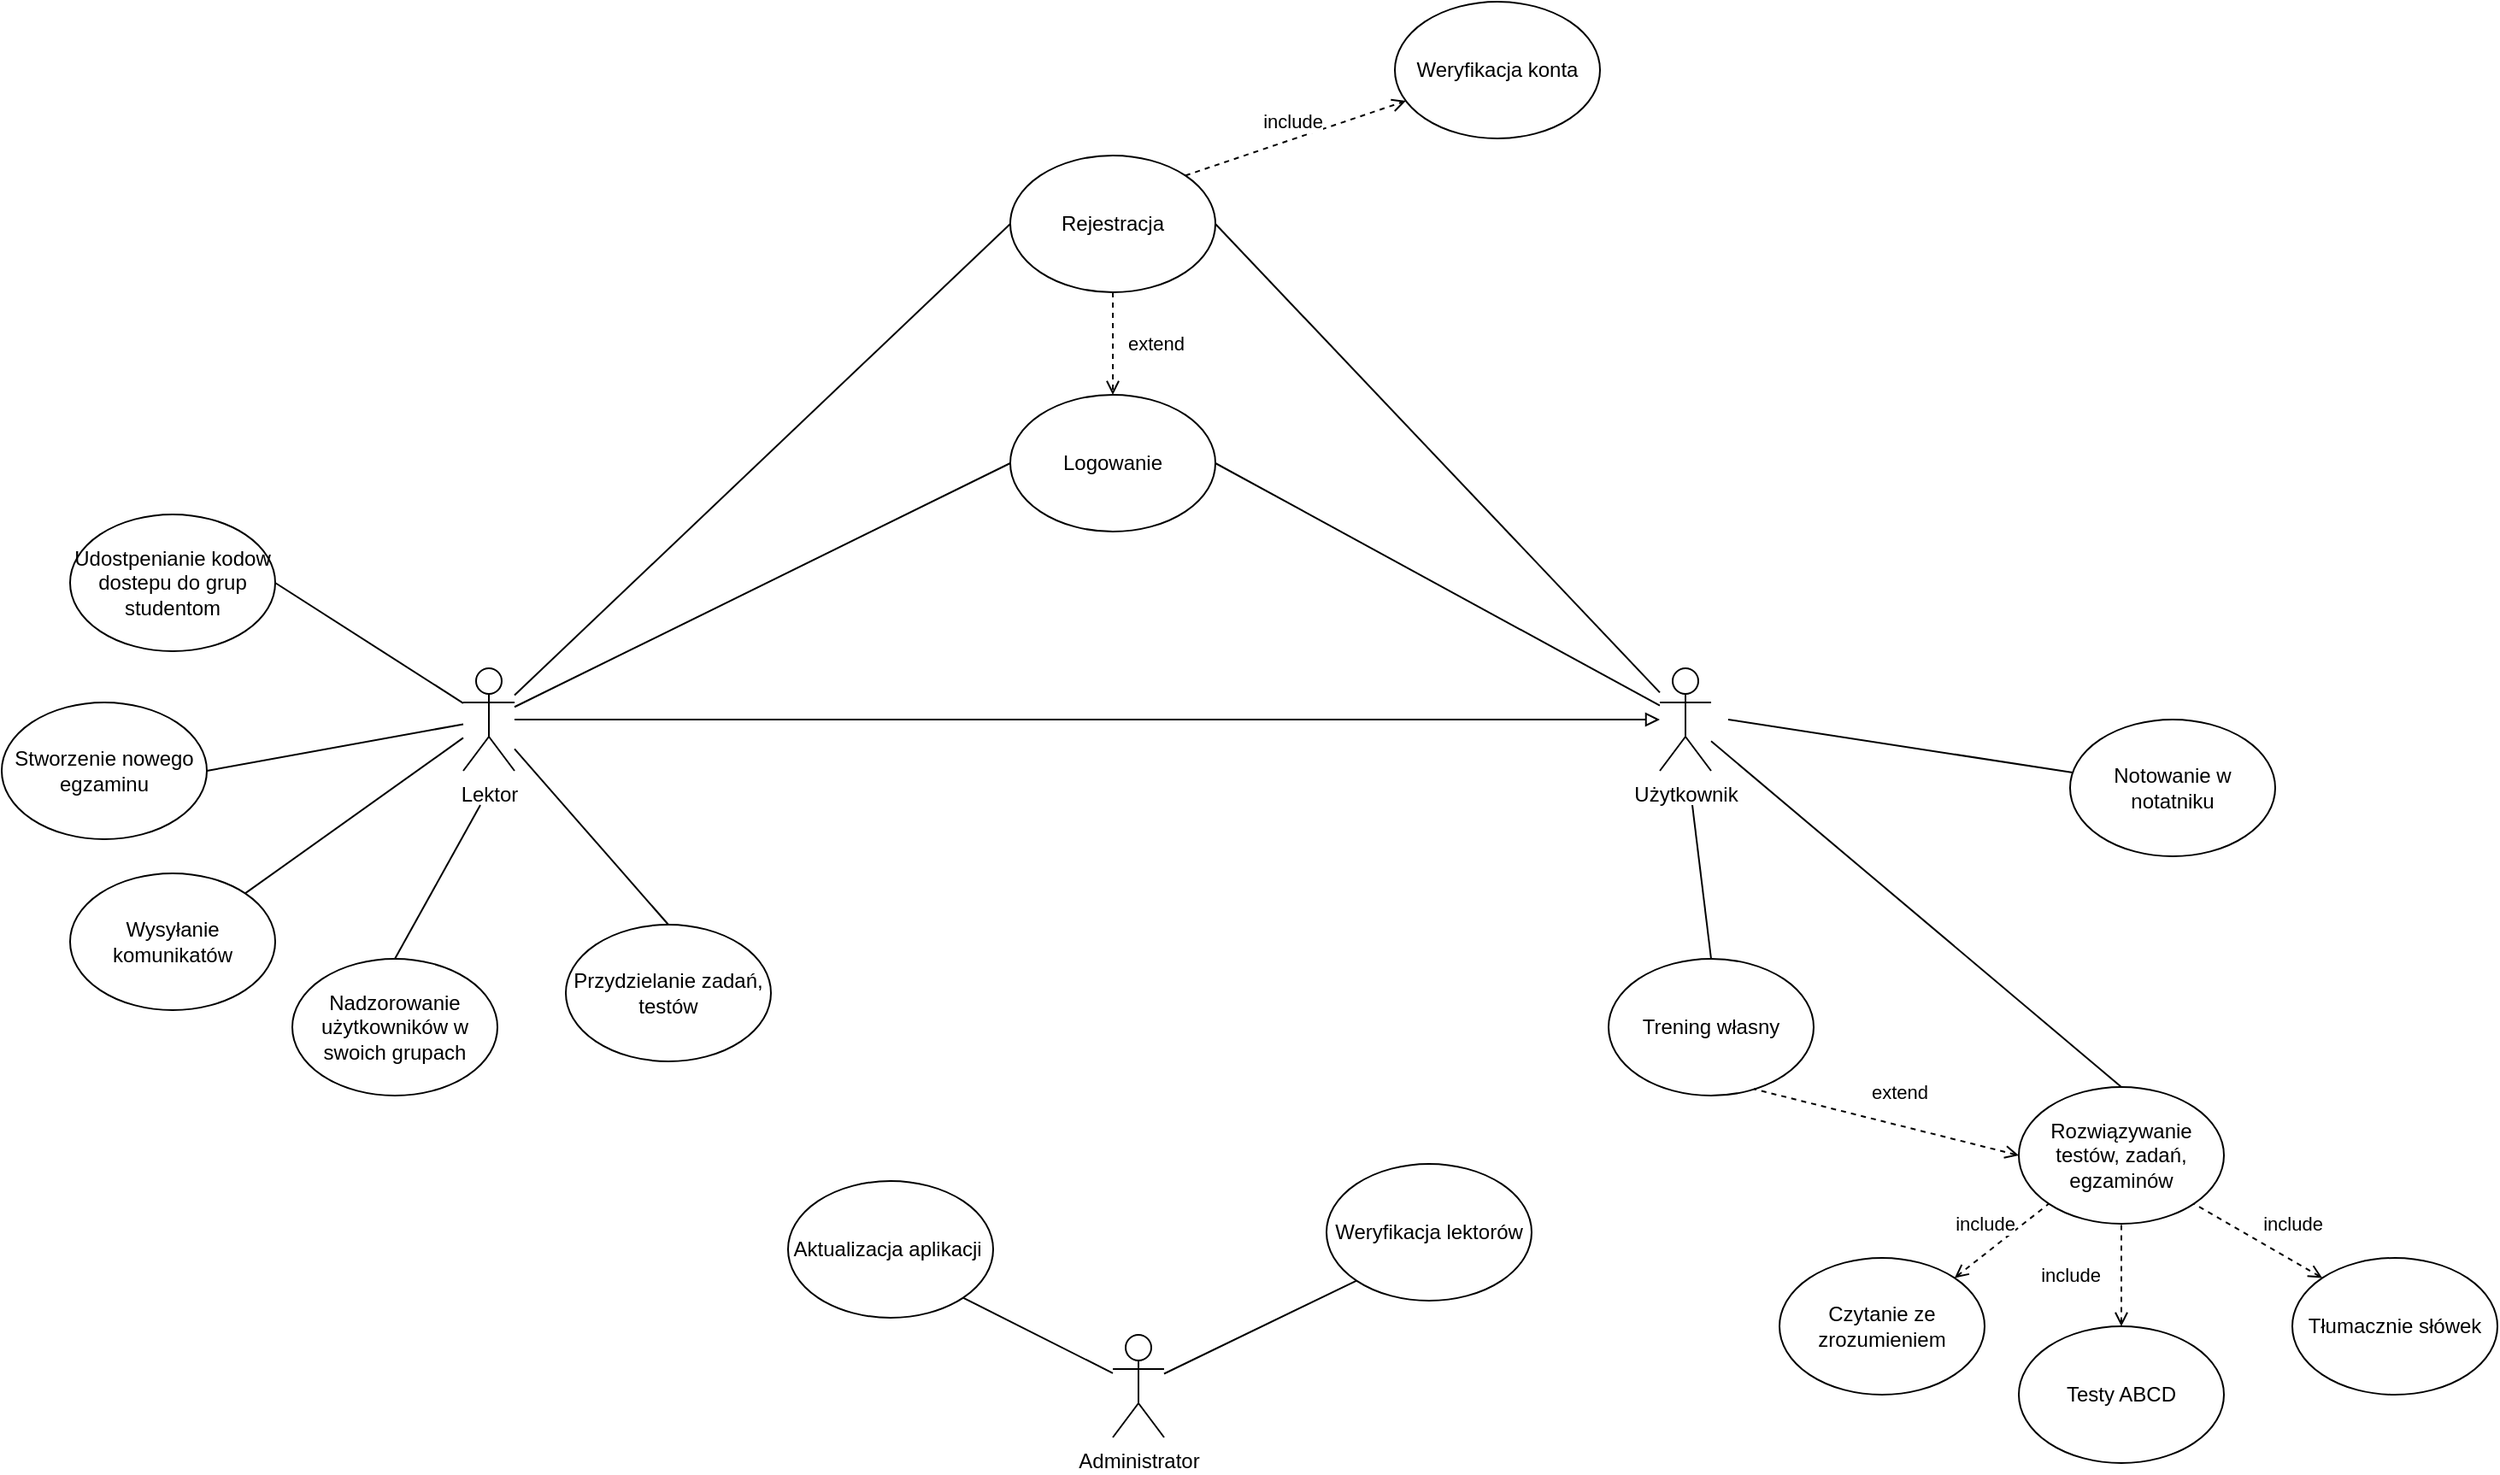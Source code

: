 <mxfile version="13.8.1" type="device"><diagram id="C5RBs43oDa-KdzZeNtuy" name="Page-1"><mxGraphModel dx="2310" dy="829" grid="1" gridSize="10" guides="1" tooltips="1" connect="1" arrows="1" fold="1" page="1" pageScale="1" pageWidth="827" pageHeight="1169" background="none" math="0" shadow="0"><root><mxCell id="WIyWlLk6GJQsqaUBKTNV-0"/><mxCell id="WIyWlLk6GJQsqaUBKTNV-1" parent="WIyWlLk6GJQsqaUBKTNV-0"/><mxCell id="575LwKFiR8aSmV9PIqPq-1" value="Lektor" style="shape=umlActor;verticalLabelPosition=bottom;verticalAlign=top;html=1;outlineConnect=0;" parent="WIyWlLk6GJQsqaUBKTNV-1" vertex="1"><mxGeometry x="70" y="460" width="30" height="60" as="geometry"/></mxCell><mxCell id="575LwKFiR8aSmV9PIqPq-2" value="Użytkownik" style="shape=umlActor;verticalLabelPosition=bottom;verticalAlign=top;html=1;outlineConnect=0;" parent="WIyWlLk6GJQsqaUBKTNV-1" vertex="1"><mxGeometry x="770" y="460" width="30" height="60" as="geometry"/></mxCell><mxCell id="575LwKFiR8aSmV9PIqPq-7" value="Rozwiązywanie testów, zadań, egzaminów" style="ellipse;whiteSpace=wrap;html=1;" parent="WIyWlLk6GJQsqaUBKTNV-1" vertex="1"><mxGeometry x="980" y="705" width="120" height="80" as="geometry"/></mxCell><mxCell id="575LwKFiR8aSmV9PIqPq-8" value="Przydzielanie zadań, testów" style="ellipse;whiteSpace=wrap;html=1;" parent="WIyWlLk6GJQsqaUBKTNV-1" vertex="1"><mxGeometry x="130" y="610" width="120" height="80" as="geometry"/></mxCell><mxCell id="575LwKFiR8aSmV9PIqPq-9" value="Wysyłanie komunikatów" style="ellipse;whiteSpace=wrap;html=1;" parent="WIyWlLk6GJQsqaUBKTNV-1" vertex="1"><mxGeometry x="-160" y="580" width="120" height="80" as="geometry"/></mxCell><mxCell id="575LwKFiR8aSmV9PIqPq-10" value="Notowanie w notatniku" style="ellipse;whiteSpace=wrap;html=1;" parent="WIyWlLk6GJQsqaUBKTNV-1" vertex="1"><mxGeometry x="1010" y="490" width="120" height="80" as="geometry"/></mxCell><mxCell id="575LwKFiR8aSmV9PIqPq-11" value="Udostpenianie kodow dostepu do grup studentom" style="ellipse;whiteSpace=wrap;html=1;" parent="WIyWlLk6GJQsqaUBKTNV-1" vertex="1"><mxGeometry x="-160" y="370" width="120" height="80" as="geometry"/></mxCell><mxCell id="575LwKFiR8aSmV9PIqPq-12" value="Nadzorowanie użytkowników w swoich grupach" style="ellipse;whiteSpace=wrap;html=1;" parent="WIyWlLk6GJQsqaUBKTNV-1" vertex="1"><mxGeometry x="-30" y="630" width="120" height="80" as="geometry"/></mxCell><mxCell id="575LwKFiR8aSmV9PIqPq-13" value="Trening własny" style="ellipse;whiteSpace=wrap;html=1;" parent="WIyWlLk6GJQsqaUBKTNV-1" vertex="1"><mxGeometry x="740" y="630" width="120" height="80" as="geometry"/></mxCell><mxCell id="575LwKFiR8aSmV9PIqPq-14" value="Weryfikacja konta" style="ellipse;whiteSpace=wrap;html=1;" parent="WIyWlLk6GJQsqaUBKTNV-1" vertex="1"><mxGeometry x="615" y="70" width="120" height="80" as="geometry"/></mxCell><mxCell id="575LwKFiR8aSmV9PIqPq-15" value="Czytanie ze zrozumieniem" style="ellipse;whiteSpace=wrap;html=1;" parent="WIyWlLk6GJQsqaUBKTNV-1" vertex="1"><mxGeometry x="840" y="805" width="120" height="80" as="geometry"/></mxCell><mxCell id="575LwKFiR8aSmV9PIqPq-16" value="Stworzenie nowego egzaminu" style="ellipse;whiteSpace=wrap;html=1;" parent="WIyWlLk6GJQsqaUBKTNV-1" vertex="1"><mxGeometry x="-200" y="480" width="120" height="80" as="geometry"/></mxCell><mxCell id="575LwKFiR8aSmV9PIqPq-17" value="Tłumacznie słówek" style="ellipse;whiteSpace=wrap;html=1;" parent="WIyWlLk6GJQsqaUBKTNV-1" vertex="1"><mxGeometry x="1140" y="805" width="120" height="80" as="geometry"/></mxCell><mxCell id="575LwKFiR8aSmV9PIqPq-18" value="Testy ABCD" style="ellipse;whiteSpace=wrap;html=1;" parent="WIyWlLk6GJQsqaUBKTNV-1" vertex="1"><mxGeometry x="980" y="845" width="120" height="80" as="geometry"/></mxCell><mxCell id="C17mWk3ZUxRZU4upkVaY-0" value="Administrator" style="shape=umlActor;verticalLabelPosition=bottom;verticalAlign=top;html=1;outlineConnect=0;" vertex="1" parent="WIyWlLk6GJQsqaUBKTNV-1"><mxGeometry x="450" y="850" width="30" height="60" as="geometry"/></mxCell><mxCell id="C17mWk3ZUxRZU4upkVaY-5" value="extend" style="edgeStyle=orthogonalEdgeStyle;rounded=0;orthogonalLoop=1;jettySize=auto;html=1;dashed=1;endArrow=open;endFill=0;exitX=0.5;exitY=1;exitDx=0;exitDy=0;entryX=0.5;entryY=0;entryDx=0;entryDy=0;" edge="1" parent="WIyWlLk6GJQsqaUBKTNV-1" source="C17mWk3ZUxRZU4upkVaY-1" target="C17mWk3ZUxRZU4upkVaY-4"><mxGeometry y="25" relative="1" as="geometry"><mxPoint x="450" y="260" as="sourcePoint"/><mxPoint x="450" y="290" as="targetPoint"/><Array as="points"/><mxPoint as="offset"/></mxGeometry></mxCell><mxCell id="C17mWk3ZUxRZU4upkVaY-1" value="Rejestracja" style="ellipse;whiteSpace=wrap;html=1;" vertex="1" parent="WIyWlLk6GJQsqaUBKTNV-1"><mxGeometry x="390" y="160" width="120" height="80" as="geometry"/></mxCell><mxCell id="C17mWk3ZUxRZU4upkVaY-4" value="Logowanie" style="ellipse;whiteSpace=wrap;html=1;" vertex="1" parent="WIyWlLk6GJQsqaUBKTNV-1"><mxGeometry x="390" y="300" width="120" height="80" as="geometry"/></mxCell><mxCell id="C17mWk3ZUxRZU4upkVaY-12" value="" style="endArrow=none;html=1;entryX=0;entryY=0.5;entryDx=0;entryDy=0;" edge="1" parent="WIyWlLk6GJQsqaUBKTNV-1" source="575LwKFiR8aSmV9PIqPq-1" target="C17mWk3ZUxRZU4upkVaY-4"><mxGeometry width="50" height="50" relative="1" as="geometry"><mxPoint x="200" y="610" as="sourcePoint"/><mxPoint x="250" y="560" as="targetPoint"/></mxGeometry></mxCell><mxCell id="C17mWk3ZUxRZU4upkVaY-14" value="" style="endArrow=none;html=1;exitX=1;exitY=0.5;exitDx=0;exitDy=0;" edge="1" parent="WIyWlLk6GJQsqaUBKTNV-1" source="C17mWk3ZUxRZU4upkVaY-4" target="575LwKFiR8aSmV9PIqPq-2"><mxGeometry width="50" height="50" relative="1" as="geometry"><mxPoint x="775" y="682.5" as="sourcePoint"/><mxPoint x="720" y="520" as="targetPoint"/></mxGeometry></mxCell><mxCell id="C17mWk3ZUxRZU4upkVaY-15" value="include" style="endArrow=open;html=1;exitX=1;exitY=0;exitDx=0;exitDy=0;endFill=0;dashed=1;" edge="1" parent="WIyWlLk6GJQsqaUBKTNV-1" source="C17mWk3ZUxRZU4upkVaY-1" target="575LwKFiR8aSmV9PIqPq-14"><mxGeometry x="0.019" y="10" width="50" height="50" relative="1" as="geometry"><mxPoint x="390" y="130" as="sourcePoint"/><mxPoint x="440" y="80" as="targetPoint"/><mxPoint as="offset"/></mxGeometry></mxCell><mxCell id="C17mWk3ZUxRZU4upkVaY-19" value="" style="endArrow=none;html=1;exitX=0.5;exitY=0;exitDx=0;exitDy=0;" edge="1" parent="WIyWlLk6GJQsqaUBKTNV-1" source="575LwKFiR8aSmV9PIqPq-7" target="575LwKFiR8aSmV9PIqPq-2"><mxGeometry width="50" height="50" relative="1" as="geometry"><mxPoint x="920" y="530" as="sourcePoint"/><mxPoint x="970" y="480" as="targetPoint"/></mxGeometry></mxCell><mxCell id="C17mWk3ZUxRZU4upkVaY-21" value="include" style="endArrow=none;html=1;entryX=1;entryY=1;entryDx=0;entryDy=0;exitX=0;exitY=0;exitDx=0;exitDy=0;endFill=0;startArrow=open;startFill=0;dashed=1;" edge="1" parent="WIyWlLk6GJQsqaUBKTNV-1" source="575LwKFiR8aSmV9PIqPq-17" target="575LwKFiR8aSmV9PIqPq-7"><mxGeometry x="-0.284" y="-19" width="50" height="50" relative="1" as="geometry"><mxPoint x="1240" y="745" as="sourcePoint"/><mxPoint x="1180" y="684.997" as="targetPoint"/><mxPoint as="offset"/></mxGeometry></mxCell><mxCell id="C17mWk3ZUxRZU4upkVaY-22" value="include" style="endArrow=none;html=1;entryX=0.5;entryY=1;entryDx=0;entryDy=0;dashed=1;startArrow=open;startFill=0;" edge="1" parent="WIyWlLk6GJQsqaUBKTNV-1" source="575LwKFiR8aSmV9PIqPq-18" target="575LwKFiR8aSmV9PIqPq-7"><mxGeometry y="30" width="50" height="50" relative="1" as="geometry"><mxPoint x="1130" y="862.14" as="sourcePoint"/><mxPoint x="1080" y="805" as="targetPoint"/><mxPoint as="offset"/></mxGeometry></mxCell><mxCell id="C17mWk3ZUxRZU4upkVaY-23" value="include" style="endArrow=none;html=1;exitX=1;exitY=0;exitDx=0;exitDy=0;entryX=0;entryY=1;entryDx=0;entryDy=0;dashed=1;startArrow=open;startFill=0;" edge="1" parent="WIyWlLk6GJQsqaUBKTNV-1" source="575LwKFiR8aSmV9PIqPq-15" target="575LwKFiR8aSmV9PIqPq-7"><mxGeometry x="-0.048" y="14" width="50" height="50" relative="1" as="geometry"><mxPoint x="935" y="762.14" as="sourcePoint"/><mxPoint x="845" y="684.997" as="targetPoint"/><mxPoint as="offset"/></mxGeometry></mxCell><mxCell id="C17mWk3ZUxRZU4upkVaY-25" value="" style="endArrow=none;html=1;exitX=0.5;exitY=0;exitDx=0;exitDy=0;" edge="1" parent="WIyWlLk6GJQsqaUBKTNV-1" source="575LwKFiR8aSmV9PIqPq-13"><mxGeometry width="50" height="50" relative="1" as="geometry"><mxPoint x="900" y="700" as="sourcePoint"/><mxPoint x="789" y="540" as="targetPoint"/></mxGeometry></mxCell><mxCell id="C17mWk3ZUxRZU4upkVaY-37" value="extend" style="endArrow=none;html=1;dashed=1;startArrow=open;startFill=0;entryX=0.708;entryY=0.952;entryDx=0;entryDy=0;entryPerimeter=0;exitX=0;exitY=0.5;exitDx=0;exitDy=0;" edge="1" parent="WIyWlLk6GJQsqaUBKTNV-1" source="575LwKFiR8aSmV9PIqPq-7" target="575LwKFiR8aSmV9PIqPq-13"><mxGeometry x="-0.043" y="-19" width="50" height="50" relative="1" as="geometry"><mxPoint x="799.58" y="885" as="sourcePoint"/><mxPoint x="799.58" y="735" as="targetPoint"/><mxPoint as="offset"/></mxGeometry></mxCell><mxCell id="C17mWk3ZUxRZU4upkVaY-38" value="" style="endArrow=none;html=1;" edge="1" parent="WIyWlLk6GJQsqaUBKTNV-1" source="575LwKFiR8aSmV9PIqPq-10"><mxGeometry width="50" height="50" relative="1" as="geometry"><mxPoint x="1100" y="710" as="sourcePoint"/><mxPoint x="810" y="490" as="targetPoint"/></mxGeometry></mxCell><mxCell id="C17mWk3ZUxRZU4upkVaY-39" value="" style="endArrow=none;html=1;entryX=1;entryY=0.5;entryDx=0;entryDy=0;" edge="1" parent="WIyWlLk6GJQsqaUBKTNV-1" source="575LwKFiR8aSmV9PIqPq-1" target="575LwKFiR8aSmV9PIqPq-11"><mxGeometry width="50" height="50" relative="1" as="geometry"><mxPoint x="-90" y="520" as="sourcePoint"/><mxPoint x="-40" y="470" as="targetPoint"/></mxGeometry></mxCell><mxCell id="C17mWk3ZUxRZU4upkVaY-40" value="" style="endArrow=none;html=1;exitX=1;exitY=0.5;exitDx=0;exitDy=0;" edge="1" parent="WIyWlLk6GJQsqaUBKTNV-1" source="575LwKFiR8aSmV9PIqPq-16" target="575LwKFiR8aSmV9PIqPq-1"><mxGeometry width="50" height="50" relative="1" as="geometry"><mxPoint x="50" y="620" as="sourcePoint"/><mxPoint x="60" y="510" as="targetPoint"/></mxGeometry></mxCell><mxCell id="C17mWk3ZUxRZU4upkVaY-41" value="" style="endArrow=none;html=1;exitX=1;exitY=0;exitDx=0;exitDy=0;" edge="1" parent="WIyWlLk6GJQsqaUBKTNV-1" source="575LwKFiR8aSmV9PIqPq-9" target="575LwKFiR8aSmV9PIqPq-1"><mxGeometry width="50" height="50" relative="1" as="geometry"><mxPoint x="-10" y="580" as="sourcePoint"/><mxPoint x="40" y="530" as="targetPoint"/></mxGeometry></mxCell><mxCell id="C17mWk3ZUxRZU4upkVaY-42" value="" style="endArrow=none;html=1;exitX=0.5;exitY=0;exitDx=0;exitDy=0;" edge="1" parent="WIyWlLk6GJQsqaUBKTNV-1" source="575LwKFiR8aSmV9PIqPq-12"><mxGeometry width="50" height="50" relative="1" as="geometry"><mxPoint x="50" y="620" as="sourcePoint"/><mxPoint x="80" y="540" as="targetPoint"/></mxGeometry></mxCell><mxCell id="C17mWk3ZUxRZU4upkVaY-43" value="" style="endArrow=none;html=1;exitX=0.5;exitY=0;exitDx=0;exitDy=0;" edge="1" parent="WIyWlLk6GJQsqaUBKTNV-1" source="575LwKFiR8aSmV9PIqPq-8" target="575LwKFiR8aSmV9PIqPq-1"><mxGeometry width="50" height="50" relative="1" as="geometry"><mxPoint x="50" y="620" as="sourcePoint"/><mxPoint x="110" y="540" as="targetPoint"/></mxGeometry></mxCell><mxCell id="C17mWk3ZUxRZU4upkVaY-44" value="Aktualizacja aplikacji&amp;nbsp;" style="ellipse;whiteSpace=wrap;html=1;" vertex="1" parent="WIyWlLk6GJQsqaUBKTNV-1"><mxGeometry x="260" y="760" width="120" height="80" as="geometry"/></mxCell><mxCell id="C17mWk3ZUxRZU4upkVaY-45" value="Weryfikacja lektorów" style="ellipse;whiteSpace=wrap;html=1;" vertex="1" parent="WIyWlLk6GJQsqaUBKTNV-1"><mxGeometry x="575" y="750" width="120" height="80" as="geometry"/></mxCell><mxCell id="C17mWk3ZUxRZU4upkVaY-46" value="" style="endArrow=none;html=1;entryX=1;entryY=1;entryDx=0;entryDy=0;" edge="1" parent="WIyWlLk6GJQsqaUBKTNV-1" source="C17mWk3ZUxRZU4upkVaY-0" target="C17mWk3ZUxRZU4upkVaY-44"><mxGeometry width="50" height="50" relative="1" as="geometry"><mxPoint x="330" y="905" as="sourcePoint"/><mxPoint x="380" y="855" as="targetPoint"/></mxGeometry></mxCell><mxCell id="C17mWk3ZUxRZU4upkVaY-47" value="" style="endArrow=none;html=1;entryX=0;entryY=1;entryDx=0;entryDy=0;" edge="1" parent="WIyWlLk6GJQsqaUBKTNV-1" source="C17mWk3ZUxRZU4upkVaY-0" target="C17mWk3ZUxRZU4upkVaY-45"><mxGeometry width="50" height="50" relative="1" as="geometry"><mxPoint x="450" y="800" as="sourcePoint"/><mxPoint x="500" y="750" as="targetPoint"/></mxGeometry></mxCell><mxCell id="C17mWk3ZUxRZU4upkVaY-49" value="" style="endArrow=none;html=1;entryX=0;entryY=0.5;entryDx=0;entryDy=0;" edge="1" parent="WIyWlLk6GJQsqaUBKTNV-1" source="575LwKFiR8aSmV9PIqPq-1" target="C17mWk3ZUxRZU4upkVaY-1"><mxGeometry width="50" height="50" relative="1" as="geometry"><mxPoint x="100" y="450" as="sourcePoint"/><mxPoint x="150" y="400" as="targetPoint"/></mxGeometry></mxCell><mxCell id="C17mWk3ZUxRZU4upkVaY-50" value="" style="endArrow=none;html=1;entryX=1;entryY=0.5;entryDx=0;entryDy=0;" edge="1" parent="WIyWlLk6GJQsqaUBKTNV-1" source="575LwKFiR8aSmV9PIqPq-2" target="C17mWk3ZUxRZU4upkVaY-1"><mxGeometry width="50" height="50" relative="1" as="geometry"><mxPoint x="480" y="330" as="sourcePoint"/><mxPoint x="530" y="280" as="targetPoint"/></mxGeometry></mxCell><mxCell id="C17mWk3ZUxRZU4upkVaY-51" value="" style="endArrow=block;html=1;endFill=0;" edge="1" parent="WIyWlLk6GJQsqaUBKTNV-1" source="575LwKFiR8aSmV9PIqPq-1" target="575LwKFiR8aSmV9PIqPq-2"><mxGeometry width="50" height="50" relative="1" as="geometry"><mxPoint x="480" y="490" as="sourcePoint"/><mxPoint x="530" y="440" as="targetPoint"/></mxGeometry></mxCell></root></mxGraphModel></diagram></mxfile>